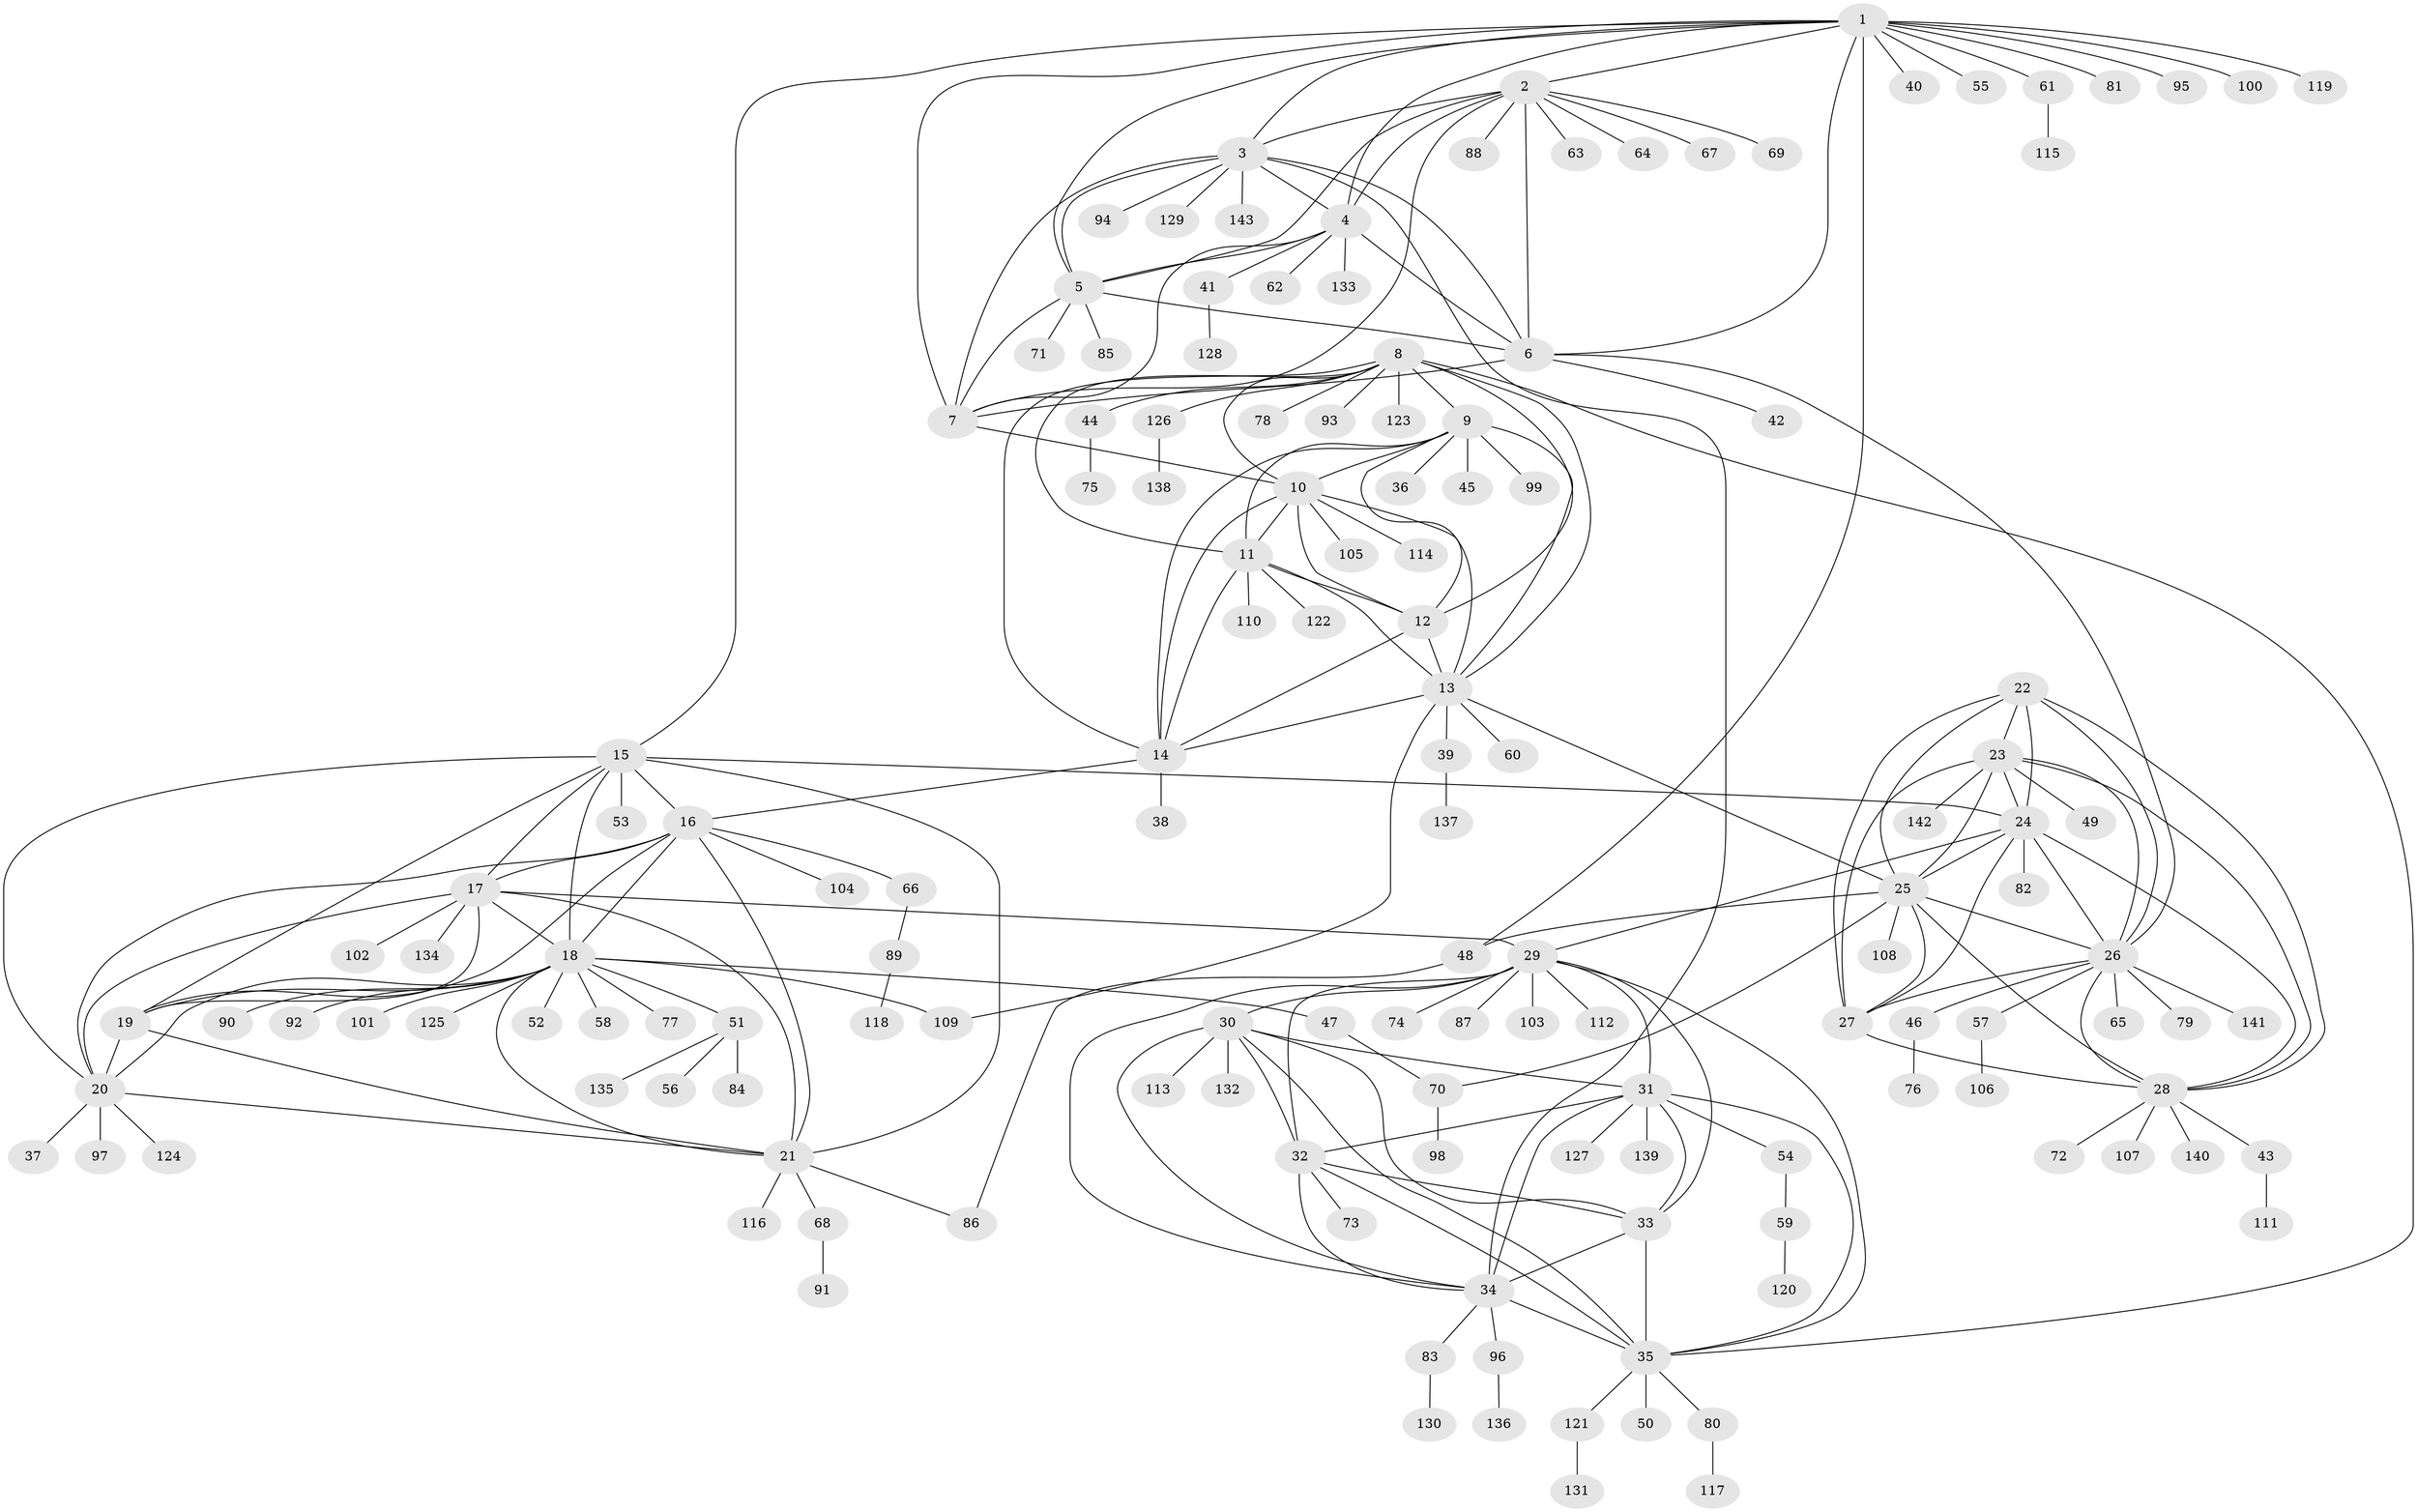 // coarse degree distribution, {15: 0.014084507042253521, 10: 0.028169014084507043, 9: 0.028169014084507043, 6: 0.04225352112676056, 8: 0.014084507042253521, 7: 0.04225352112676056, 14: 0.014084507042253521, 5: 0.028169014084507043, 11: 0.014084507042253521, 4: 0.014084507042253521, 3: 0.028169014084507043, 2: 0.07042253521126761, 1: 0.6619718309859155}
// Generated by graph-tools (version 1.1) at 2025/19/03/04/25 18:19:49]
// undirected, 143 vertices, 227 edges
graph export_dot {
graph [start="1"]
  node [color=gray90,style=filled];
  1;
  2;
  3;
  4;
  5;
  6;
  7;
  8;
  9;
  10;
  11;
  12;
  13;
  14;
  15;
  16;
  17;
  18;
  19;
  20;
  21;
  22;
  23;
  24;
  25;
  26;
  27;
  28;
  29;
  30;
  31;
  32;
  33;
  34;
  35;
  36;
  37;
  38;
  39;
  40;
  41;
  42;
  43;
  44;
  45;
  46;
  47;
  48;
  49;
  50;
  51;
  52;
  53;
  54;
  55;
  56;
  57;
  58;
  59;
  60;
  61;
  62;
  63;
  64;
  65;
  66;
  67;
  68;
  69;
  70;
  71;
  72;
  73;
  74;
  75;
  76;
  77;
  78;
  79;
  80;
  81;
  82;
  83;
  84;
  85;
  86;
  87;
  88;
  89;
  90;
  91;
  92;
  93;
  94;
  95;
  96;
  97;
  98;
  99;
  100;
  101;
  102;
  103;
  104;
  105;
  106;
  107;
  108;
  109;
  110;
  111;
  112;
  113;
  114;
  115;
  116;
  117;
  118;
  119;
  120;
  121;
  122;
  123;
  124;
  125;
  126;
  127;
  128;
  129;
  130;
  131;
  132;
  133;
  134;
  135;
  136;
  137;
  138;
  139;
  140;
  141;
  142;
  143;
  1 -- 2;
  1 -- 3;
  1 -- 4;
  1 -- 5;
  1 -- 6;
  1 -- 7;
  1 -- 15;
  1 -- 40;
  1 -- 48;
  1 -- 55;
  1 -- 61;
  1 -- 81;
  1 -- 95;
  1 -- 100;
  1 -- 119;
  2 -- 3;
  2 -- 4;
  2 -- 5;
  2 -- 6;
  2 -- 7;
  2 -- 63;
  2 -- 64;
  2 -- 67;
  2 -- 69;
  2 -- 88;
  3 -- 4;
  3 -- 5;
  3 -- 6;
  3 -- 7;
  3 -- 34;
  3 -- 94;
  3 -- 129;
  3 -- 143;
  4 -- 5;
  4 -- 6;
  4 -- 7;
  4 -- 41;
  4 -- 62;
  4 -- 133;
  5 -- 6;
  5 -- 7;
  5 -- 71;
  5 -- 85;
  6 -- 7;
  6 -- 26;
  6 -- 42;
  7 -- 10;
  8 -- 9;
  8 -- 10;
  8 -- 11;
  8 -- 12;
  8 -- 13;
  8 -- 14;
  8 -- 35;
  8 -- 44;
  8 -- 78;
  8 -- 93;
  8 -- 123;
  8 -- 126;
  9 -- 10;
  9 -- 11;
  9 -- 12;
  9 -- 13;
  9 -- 14;
  9 -- 36;
  9 -- 45;
  9 -- 99;
  10 -- 11;
  10 -- 12;
  10 -- 13;
  10 -- 14;
  10 -- 105;
  10 -- 114;
  11 -- 12;
  11 -- 13;
  11 -- 14;
  11 -- 110;
  11 -- 122;
  12 -- 13;
  12 -- 14;
  13 -- 14;
  13 -- 25;
  13 -- 39;
  13 -- 60;
  13 -- 109;
  14 -- 16;
  14 -- 38;
  15 -- 16;
  15 -- 17;
  15 -- 18;
  15 -- 19;
  15 -- 20;
  15 -- 21;
  15 -- 24;
  15 -- 53;
  16 -- 17;
  16 -- 18;
  16 -- 19;
  16 -- 20;
  16 -- 21;
  16 -- 66;
  16 -- 104;
  17 -- 18;
  17 -- 19;
  17 -- 20;
  17 -- 21;
  17 -- 29;
  17 -- 102;
  17 -- 134;
  18 -- 19;
  18 -- 20;
  18 -- 21;
  18 -- 47;
  18 -- 51;
  18 -- 52;
  18 -- 58;
  18 -- 77;
  18 -- 90;
  18 -- 92;
  18 -- 101;
  18 -- 109;
  18 -- 125;
  19 -- 20;
  19 -- 21;
  20 -- 21;
  20 -- 37;
  20 -- 97;
  20 -- 124;
  21 -- 68;
  21 -- 86;
  21 -- 116;
  22 -- 23;
  22 -- 24;
  22 -- 25;
  22 -- 26;
  22 -- 27;
  22 -- 28;
  23 -- 24;
  23 -- 25;
  23 -- 26;
  23 -- 27;
  23 -- 28;
  23 -- 49;
  23 -- 142;
  24 -- 25;
  24 -- 26;
  24 -- 27;
  24 -- 28;
  24 -- 29;
  24 -- 82;
  25 -- 26;
  25 -- 27;
  25 -- 28;
  25 -- 48;
  25 -- 70;
  25 -- 108;
  26 -- 27;
  26 -- 28;
  26 -- 46;
  26 -- 57;
  26 -- 65;
  26 -- 79;
  26 -- 141;
  27 -- 28;
  28 -- 43;
  28 -- 72;
  28 -- 107;
  28 -- 140;
  29 -- 30;
  29 -- 31;
  29 -- 32;
  29 -- 33;
  29 -- 34;
  29 -- 35;
  29 -- 74;
  29 -- 87;
  29 -- 103;
  29 -- 112;
  30 -- 31;
  30 -- 32;
  30 -- 33;
  30 -- 34;
  30 -- 35;
  30 -- 113;
  30 -- 132;
  31 -- 32;
  31 -- 33;
  31 -- 34;
  31 -- 35;
  31 -- 54;
  31 -- 127;
  31 -- 139;
  32 -- 33;
  32 -- 34;
  32 -- 35;
  32 -- 73;
  33 -- 34;
  33 -- 35;
  34 -- 35;
  34 -- 83;
  34 -- 96;
  35 -- 50;
  35 -- 80;
  35 -- 121;
  39 -- 137;
  41 -- 128;
  43 -- 111;
  44 -- 75;
  46 -- 76;
  47 -- 70;
  48 -- 86;
  51 -- 56;
  51 -- 84;
  51 -- 135;
  54 -- 59;
  57 -- 106;
  59 -- 120;
  61 -- 115;
  66 -- 89;
  68 -- 91;
  70 -- 98;
  80 -- 117;
  83 -- 130;
  89 -- 118;
  96 -- 136;
  121 -- 131;
  126 -- 138;
}
